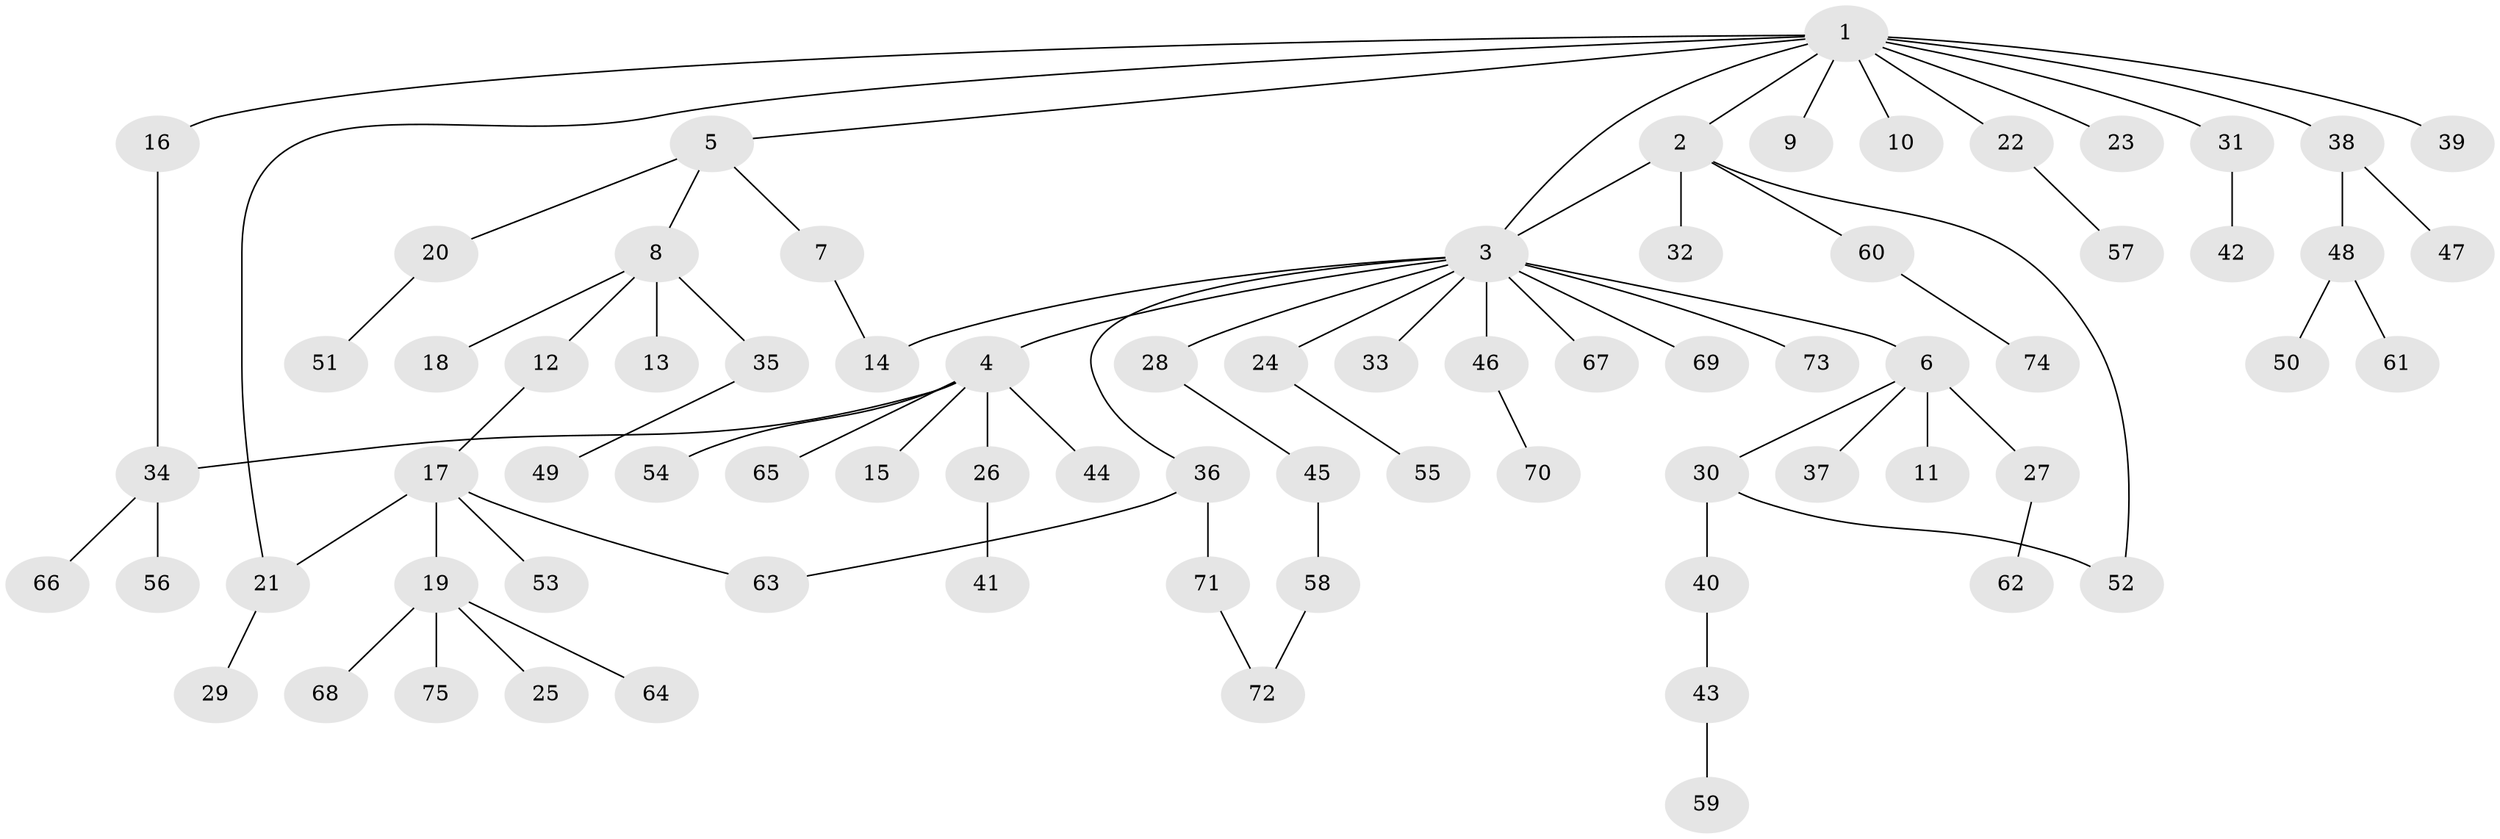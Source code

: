// coarse degree distribution, {12: 0.06666666666666667, 7: 0.03333333333333333, 4: 0.1, 1: 0.7333333333333333, 2: 0.03333333333333333, 3: 0.03333333333333333}
// Generated by graph-tools (version 1.1) at 2025/18/03/04/25 18:18:05]
// undirected, 75 vertices, 81 edges
graph export_dot {
graph [start="1"]
  node [color=gray90,style=filled];
  1;
  2;
  3;
  4;
  5;
  6;
  7;
  8;
  9;
  10;
  11;
  12;
  13;
  14;
  15;
  16;
  17;
  18;
  19;
  20;
  21;
  22;
  23;
  24;
  25;
  26;
  27;
  28;
  29;
  30;
  31;
  32;
  33;
  34;
  35;
  36;
  37;
  38;
  39;
  40;
  41;
  42;
  43;
  44;
  45;
  46;
  47;
  48;
  49;
  50;
  51;
  52;
  53;
  54;
  55;
  56;
  57;
  58;
  59;
  60;
  61;
  62;
  63;
  64;
  65;
  66;
  67;
  68;
  69;
  70;
  71;
  72;
  73;
  74;
  75;
  1 -- 2;
  1 -- 3;
  1 -- 5;
  1 -- 9;
  1 -- 10;
  1 -- 16;
  1 -- 21;
  1 -- 22;
  1 -- 23;
  1 -- 31;
  1 -- 38;
  1 -- 39;
  2 -- 3;
  2 -- 32;
  2 -- 52;
  2 -- 60;
  3 -- 4;
  3 -- 6;
  3 -- 14;
  3 -- 24;
  3 -- 28;
  3 -- 33;
  3 -- 36;
  3 -- 46;
  3 -- 67;
  3 -- 69;
  3 -- 73;
  4 -- 15;
  4 -- 26;
  4 -- 34;
  4 -- 44;
  4 -- 54;
  4 -- 65;
  5 -- 7;
  5 -- 8;
  5 -- 20;
  6 -- 11;
  6 -- 27;
  6 -- 30;
  6 -- 37;
  7 -- 14;
  8 -- 12;
  8 -- 13;
  8 -- 18;
  8 -- 35;
  12 -- 17;
  16 -- 34;
  17 -- 19;
  17 -- 21;
  17 -- 53;
  17 -- 63;
  19 -- 25;
  19 -- 64;
  19 -- 68;
  19 -- 75;
  20 -- 51;
  21 -- 29;
  22 -- 57;
  24 -- 55;
  26 -- 41;
  27 -- 62;
  28 -- 45;
  30 -- 40;
  30 -- 52;
  31 -- 42;
  34 -- 56;
  34 -- 66;
  35 -- 49;
  36 -- 63;
  36 -- 71;
  38 -- 47;
  38 -- 48;
  40 -- 43;
  43 -- 59;
  45 -- 58;
  46 -- 70;
  48 -- 50;
  48 -- 61;
  58 -- 72;
  60 -- 74;
  71 -- 72;
}
